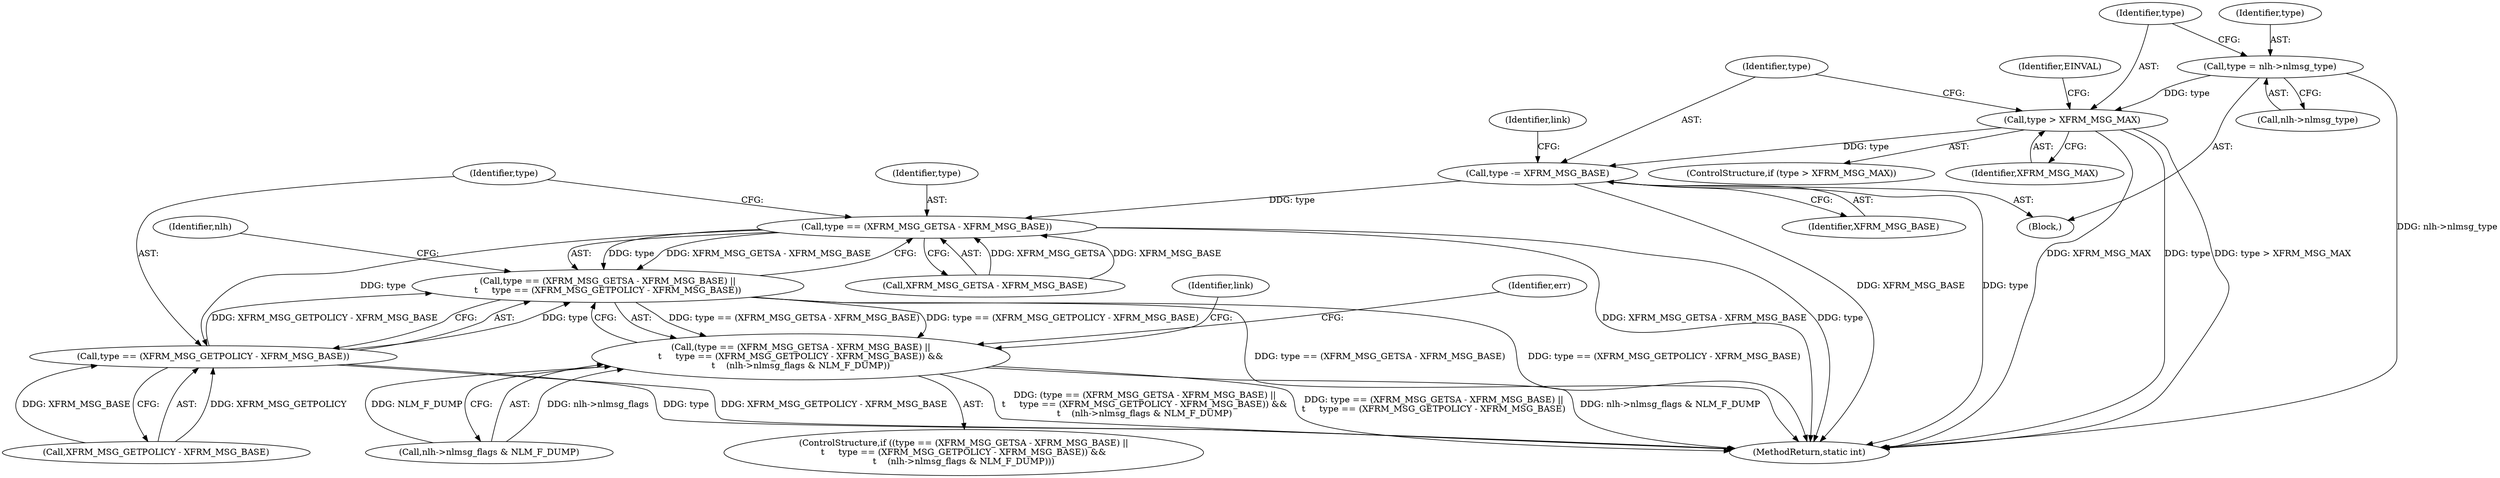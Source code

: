 digraph "0_linux_1137b5e2529a8f5ca8ee709288ecba3e68044df2_1@pointer" {
"1000122" [label="(Call,type = nlh->nlmsg_type)"];
"1000128" [label="(Call,type > XFRM_MSG_MAX)"];
"1000134" [label="(Call,type -= XFRM_MSG_BASE)"];
"1000154" [label="(Call,type == (XFRM_MSG_GETSA - XFRM_MSG_BASE))"];
"1000153" [label="(Call,type == (XFRM_MSG_GETSA - XFRM_MSG_BASE) ||\n\t     type == (XFRM_MSG_GETPOLICY - XFRM_MSG_BASE))"];
"1000152" [label="(Call,(type == (XFRM_MSG_GETSA - XFRM_MSG_BASE) ||\n\t     type == (XFRM_MSG_GETPOLICY - XFRM_MSG_BASE)) &&\n\t    (nlh->nlmsg_flags & NLM_F_DUMP))"];
"1000159" [label="(Call,type == (XFRM_MSG_GETPOLICY - XFRM_MSG_BASE))"];
"1000133" [label="(Identifier,EINVAL)"];
"1000173" [label="(Identifier,link)"];
"1000161" [label="(Call,XFRM_MSG_GETPOLICY - XFRM_MSG_BASE)"];
"1000124" [label="(Call,nlh->nlmsg_type)"];
"1000194" [label="(Identifier,err)"];
"1000156" [label="(Call,XFRM_MSG_GETSA - XFRM_MSG_BASE)"];
"1000128" [label="(Call,type > XFRM_MSG_MAX)"];
"1000134" [label="(Call,type -= XFRM_MSG_BASE)"];
"1000123" [label="(Identifier,type)"];
"1000155" [label="(Identifier,type)"];
"1000152" [label="(Call,(type == (XFRM_MSG_GETSA - XFRM_MSG_BASE) ||\n\t     type == (XFRM_MSG_GETPOLICY - XFRM_MSG_BASE)) &&\n\t    (nlh->nlmsg_flags & NLM_F_DUMP))"];
"1000166" [label="(Identifier,nlh)"];
"1000212" [label="(MethodReturn,static int)"];
"1000164" [label="(Call,nlh->nlmsg_flags & NLM_F_DUMP)"];
"1000159" [label="(Call,type == (XFRM_MSG_GETPOLICY - XFRM_MSG_BASE))"];
"1000105" [label="(Block,)"];
"1000129" [label="(Identifier,type)"];
"1000138" [label="(Identifier,link)"];
"1000127" [label="(ControlStructure,if (type > XFRM_MSG_MAX))"];
"1000130" [label="(Identifier,XFRM_MSG_MAX)"];
"1000135" [label="(Identifier,type)"];
"1000153" [label="(Call,type == (XFRM_MSG_GETSA - XFRM_MSG_BASE) ||\n\t     type == (XFRM_MSG_GETPOLICY - XFRM_MSG_BASE))"];
"1000154" [label="(Call,type == (XFRM_MSG_GETSA - XFRM_MSG_BASE))"];
"1000122" [label="(Call,type = nlh->nlmsg_type)"];
"1000160" [label="(Identifier,type)"];
"1000151" [label="(ControlStructure,if ((type == (XFRM_MSG_GETSA - XFRM_MSG_BASE) ||\n\t     type == (XFRM_MSG_GETPOLICY - XFRM_MSG_BASE)) &&\n\t    (nlh->nlmsg_flags & NLM_F_DUMP)))"];
"1000136" [label="(Identifier,XFRM_MSG_BASE)"];
"1000122" -> "1000105"  [label="AST: "];
"1000122" -> "1000124"  [label="CFG: "];
"1000123" -> "1000122"  [label="AST: "];
"1000124" -> "1000122"  [label="AST: "];
"1000129" -> "1000122"  [label="CFG: "];
"1000122" -> "1000212"  [label="DDG: nlh->nlmsg_type"];
"1000122" -> "1000128"  [label="DDG: type"];
"1000128" -> "1000127"  [label="AST: "];
"1000128" -> "1000130"  [label="CFG: "];
"1000129" -> "1000128"  [label="AST: "];
"1000130" -> "1000128"  [label="AST: "];
"1000133" -> "1000128"  [label="CFG: "];
"1000135" -> "1000128"  [label="CFG: "];
"1000128" -> "1000212"  [label="DDG: XFRM_MSG_MAX"];
"1000128" -> "1000212"  [label="DDG: type"];
"1000128" -> "1000212"  [label="DDG: type > XFRM_MSG_MAX"];
"1000128" -> "1000134"  [label="DDG: type"];
"1000134" -> "1000105"  [label="AST: "];
"1000134" -> "1000136"  [label="CFG: "];
"1000135" -> "1000134"  [label="AST: "];
"1000136" -> "1000134"  [label="AST: "];
"1000138" -> "1000134"  [label="CFG: "];
"1000134" -> "1000212"  [label="DDG: type"];
"1000134" -> "1000212"  [label="DDG: XFRM_MSG_BASE"];
"1000134" -> "1000154"  [label="DDG: type"];
"1000154" -> "1000153"  [label="AST: "];
"1000154" -> "1000156"  [label="CFG: "];
"1000155" -> "1000154"  [label="AST: "];
"1000156" -> "1000154"  [label="AST: "];
"1000160" -> "1000154"  [label="CFG: "];
"1000153" -> "1000154"  [label="CFG: "];
"1000154" -> "1000212"  [label="DDG: type"];
"1000154" -> "1000212"  [label="DDG: XFRM_MSG_GETSA - XFRM_MSG_BASE"];
"1000154" -> "1000153"  [label="DDG: type"];
"1000154" -> "1000153"  [label="DDG: XFRM_MSG_GETSA - XFRM_MSG_BASE"];
"1000156" -> "1000154"  [label="DDG: XFRM_MSG_GETSA"];
"1000156" -> "1000154"  [label="DDG: XFRM_MSG_BASE"];
"1000154" -> "1000159"  [label="DDG: type"];
"1000153" -> "1000152"  [label="AST: "];
"1000153" -> "1000159"  [label="CFG: "];
"1000159" -> "1000153"  [label="AST: "];
"1000166" -> "1000153"  [label="CFG: "];
"1000152" -> "1000153"  [label="CFG: "];
"1000153" -> "1000212"  [label="DDG: type == (XFRM_MSG_GETSA - XFRM_MSG_BASE)"];
"1000153" -> "1000212"  [label="DDG: type == (XFRM_MSG_GETPOLICY - XFRM_MSG_BASE)"];
"1000153" -> "1000152"  [label="DDG: type == (XFRM_MSG_GETSA - XFRM_MSG_BASE)"];
"1000153" -> "1000152"  [label="DDG: type == (XFRM_MSG_GETPOLICY - XFRM_MSG_BASE)"];
"1000159" -> "1000153"  [label="DDG: type"];
"1000159" -> "1000153"  [label="DDG: XFRM_MSG_GETPOLICY - XFRM_MSG_BASE"];
"1000152" -> "1000151"  [label="AST: "];
"1000152" -> "1000164"  [label="CFG: "];
"1000164" -> "1000152"  [label="AST: "];
"1000173" -> "1000152"  [label="CFG: "];
"1000194" -> "1000152"  [label="CFG: "];
"1000152" -> "1000212"  [label="DDG: (type == (XFRM_MSG_GETSA - XFRM_MSG_BASE) ||\n\t     type == (XFRM_MSG_GETPOLICY - XFRM_MSG_BASE)) &&\n\t    (nlh->nlmsg_flags & NLM_F_DUMP)"];
"1000152" -> "1000212"  [label="DDG: type == (XFRM_MSG_GETSA - XFRM_MSG_BASE) ||\n\t     type == (XFRM_MSG_GETPOLICY - XFRM_MSG_BASE)"];
"1000152" -> "1000212"  [label="DDG: nlh->nlmsg_flags & NLM_F_DUMP"];
"1000164" -> "1000152"  [label="DDG: nlh->nlmsg_flags"];
"1000164" -> "1000152"  [label="DDG: NLM_F_DUMP"];
"1000159" -> "1000161"  [label="CFG: "];
"1000160" -> "1000159"  [label="AST: "];
"1000161" -> "1000159"  [label="AST: "];
"1000159" -> "1000212"  [label="DDG: type"];
"1000159" -> "1000212"  [label="DDG: XFRM_MSG_GETPOLICY - XFRM_MSG_BASE"];
"1000161" -> "1000159"  [label="DDG: XFRM_MSG_GETPOLICY"];
"1000161" -> "1000159"  [label="DDG: XFRM_MSG_BASE"];
}
